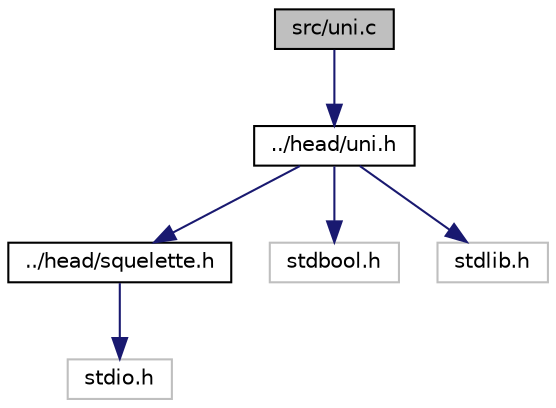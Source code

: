 digraph "src/uni.c"
{
  edge [fontname="Helvetica",fontsize="10",labelfontname="Helvetica",labelfontsize="10"];
  node [fontname="Helvetica",fontsize="10",shape=record];
  Node0 [label="src/uni.c",height=0.2,width=0.4,color="black", fillcolor="grey75", style="filled", fontcolor="black"];
  Node0 -> Node1 [color="midnightblue",fontsize="10",style="solid",fontname="Helvetica"];
  Node1 [label="../head/uni.h",height=0.2,width=0.4,color="black", fillcolor="white", style="filled",URL="$uni_8h.html",tooltip="Déclare un enssemble de fonctions permettant de dérouler un scrutin uninominal à un ou deux tour(s..."];
  Node1 -> Node2 [color="midnightblue",fontsize="10",style="solid",fontname="Helvetica"];
  Node2 [label="../head/squelette.h",height=0.2,width=0.4,color="black", fillcolor="white", style="filled",URL="$squelette_8h.html",tooltip="Déclare un enssemble de types (tableaux/matrices de caractère/entiers) ainsi que les fonctions perm..."];
  Node2 -> Node3 [color="midnightblue",fontsize="10",style="solid",fontname="Helvetica"];
  Node3 [label="stdio.h",height=0.2,width=0.4,color="grey75", fillcolor="white", style="filled"];
  Node1 -> Node4 [color="midnightblue",fontsize="10",style="solid",fontname="Helvetica"];
  Node4 [label="stdbool.h",height=0.2,width=0.4,color="grey75", fillcolor="white", style="filled"];
  Node1 -> Node5 [color="midnightblue",fontsize="10",style="solid",fontname="Helvetica"];
  Node5 [label="stdlib.h",height=0.2,width=0.4,color="grey75", fillcolor="white", style="filled"];
}
